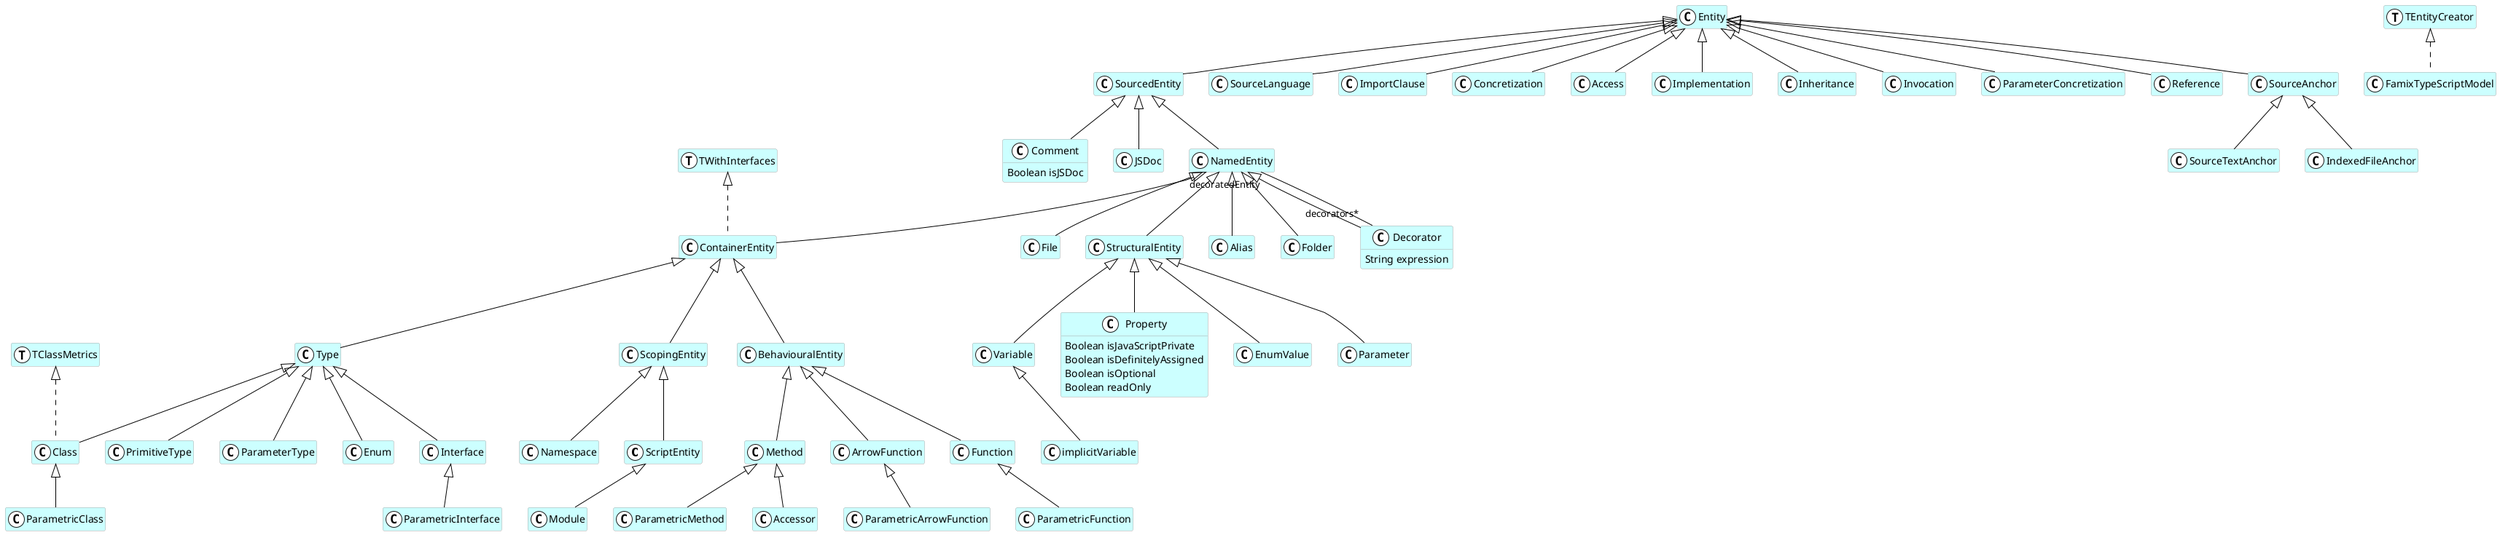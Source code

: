 @startumlhide empty membersskinparam class {  BackgroundColor white  ArrowColor black  BorderColor darkGray}class ScriptEntity <<(C,white)>> #CCFFFF {}class File <<(C,white)>> #CCFFFF {}class TWithInterfaces <<(T,white)>> #CCFFFF {}class SourceTextAnchor <<(C,white)>> #CCFFFF {}class ScopingEntity <<(C,white)>> #CCFFFF {}class SourcedEntity <<(C,white)>> #CCFFFF {}class Enum <<(C,white)>> #CCFFFF {}class SourceLanguage <<(C,white)>> #CCFFFF {}class Decorator <<(C,white)>> #CCFFFF {  String expression}class ContainerEntity <<(C,white)>> #CCFFFF {}class ArrowFunction <<(C,white)>> #CCFFFF {}class ImportClause <<(C,white)>> #CCFFFF {}class implicitVariable <<(C,white)>> #CCFFFF {}class Comment <<(C,white)>> #CCFFFF {  Boolean isJSDoc}class Variable <<(C,white)>> #CCFFFF {}class IndexedFileAnchor <<(C,white)>> #CCFFFF {}class Concretization <<(C,white)>> #CCFFFF {}class Entity <<(C,white)>> #CCFFFF {}class StructuralEntity <<(C,white)>> #CCFFFF {}class Access <<(C,white)>> #CCFFFF {}class Alias <<(C,white)>> #CCFFFF {}class FamixTypeScriptModel <<(C,white)>> #CCFFFF {}class TClassMetrics <<(T,white)>> #CCFFFF {}class BehaviouralEntity <<(C,white)>> #CCFFFF {}class Implementation <<(C,white)>> #CCFFFF {}class Class <<(C,white)>> #CCFFFF {}class Inheritance <<(C,white)>> #CCFFFF {}class Function <<(C,white)>> #CCFFFF {}class ParametricClass <<(C,white)>> #CCFFFF {}class Invocation <<(C,white)>> #CCFFFF {}class ParametricInterface <<(C,white)>> #CCFFFF {}class Namespace <<(C,white)>> #CCFFFF {}class JSDoc <<(C,white)>> #CCFFFF {}class ParametricFunction <<(C,white)>> #CCFFFF {}class Accessor <<(C,white)>> #CCFFFF {}class Folder <<(C,white)>> #CCFFFF {}class TEntityCreator <<(T,white)>> #CCFFFF {}class Property <<(C,white)>> #CCFFFF {  Boolean isJavaScriptPrivate  Boolean isDefinitelyAssigned  Boolean isOptional  Boolean readOnly}class Interface <<(C,white)>> #CCFFFF {}class NamedEntity <<(C,white)>> #CCFFFF {}class ParametricArrowFunction <<(C,white)>> #CCFFFF {}class ParameterConcretization <<(C,white)>> #CCFFFF {}class Type <<(C,white)>> #CCFFFF {}class Reference <<(C,white)>> #CCFFFF {}class ParametricMethod <<(C,white)>> #CCFFFF {}class Module <<(C,white)>> #CCFFFF {}class EnumValue <<(C,white)>> #CCFFFF {}class Method <<(C,white)>> #CCFFFF {}class SourceAnchor <<(C,white)>> #CCFFFF {}class Parameter <<(C,white)>> #CCFFFF {}class PrimitiveType <<(C,white)>> #CCFFFF {}class ParameterType <<(C,white)>> #CCFFFF {}Type <|-- PrimitiveTypeType <|-- ParameterTypeScopingEntity <|-- ScriptEntityNamedEntity <|-- FileSourceAnchor <|-- SourceTextAnchorEntity <|-- SourcedEntityContainerEntity <|-- ScopingEntityType <|-- EnumEntity <|-- SourceLanguageNamedEntity <|-- DecoratorNamedEntity <|-- ContainerEntityBehaviouralEntity <|-- ArrowFunctionEntity <|-- ImportClauseSourceAnchor <|-- IndexedFileAnchorVariable <|-- implicitVariableSourcedEntity <|-- CommentStructuralEntity <|-- VariableEntity <|-- ConcretizationNamedEntity <|-- StructuralEntityEntity <|-- AccessNamedEntity <|-- AliasContainerEntity <|-- BehaviouralEntityEntity <|-- ImplementationType <|-- ClassBehaviouralEntity <|-- FunctionEntity <|-- InheritanceClass <|-- ParametricClassEntity <|-- InvocationInterface <|-- ParametricInterfaceScopingEntity <|-- NamespaceSourcedEntity <|-- JSDocNamedEntity <|-- FolderMethod <|-- AccessorFunction <|-- ParametricFunctionStructuralEntity <|-- PropertyType <|-- InterfaceSourcedEntity <|-- NamedEntityArrowFunction <|-- ParametricArrowFunctionContainerEntity <|-- TypeEntity <|-- ParameterConcretizationEntity <|-- ReferenceMethod <|-- ParametricMethodScriptEntity <|-- ModuleBehaviouralEntity <|-- MethodStructuralEntity <|-- EnumValueEntity <|-- SourceAnchorStructuralEntity <|-- ParameterTWithInterfaces <|.. ContainerEntityTEntityCreator <|.. FamixTypeScriptModelTClassMetrics <|.. ClassDecorator "decorators*" -- "decoratedEntity" NamedEntity@enduml